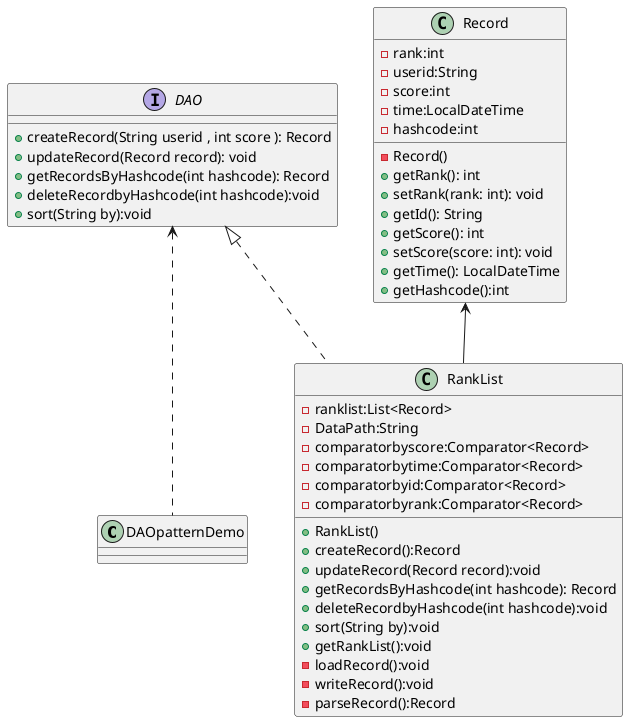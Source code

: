 @startuml
'https://plantuml.com/class-diagram

class DAOpatternDemo
{
}

interface DAO
{
  +createRecord(String userid , int score ): Record
    +updateRecord(Record record): void
    +getRecordsByHashcode(int hashcode): Record
    +deleteRecordbyHashcode(int hashcode):void
    +sort(String by):void
}

class RankList implements DAO
{
-ranklist:List<Record>
+RankList()
- DataPath:String
- comparatorbyscore:Comparator<Record>
- comparatorbytime:Comparator<Record>
- comparatorbyid:Comparator<Record>
- comparatorbyrank:Comparator<Record>

+createRecord():Record
+updateRecord(Record record):void
+getRecordsByHashcode(int hashcode): Record
+deleteRecordbyHashcode(int hashcode):void
+sort(String by):void
+getRankList():void
-loadRecord():void
-writeRecord():void
-parseRecord():Record
}

class Record
{
    -rank:int
    - userid:String
    - score:int
    -time:LocalDateTime
    -hashcode:int
    -Record()
    +getRank(): int
    +setRank(rank: int): void
    +getId(): String
    +getScore(): int
    +setScore(score: int): void
    +getTime(): LocalDateTime
    +getHashcode():int
}
DAO<.. DAOpatternDemo
 Record<-- RankList
@enduml
